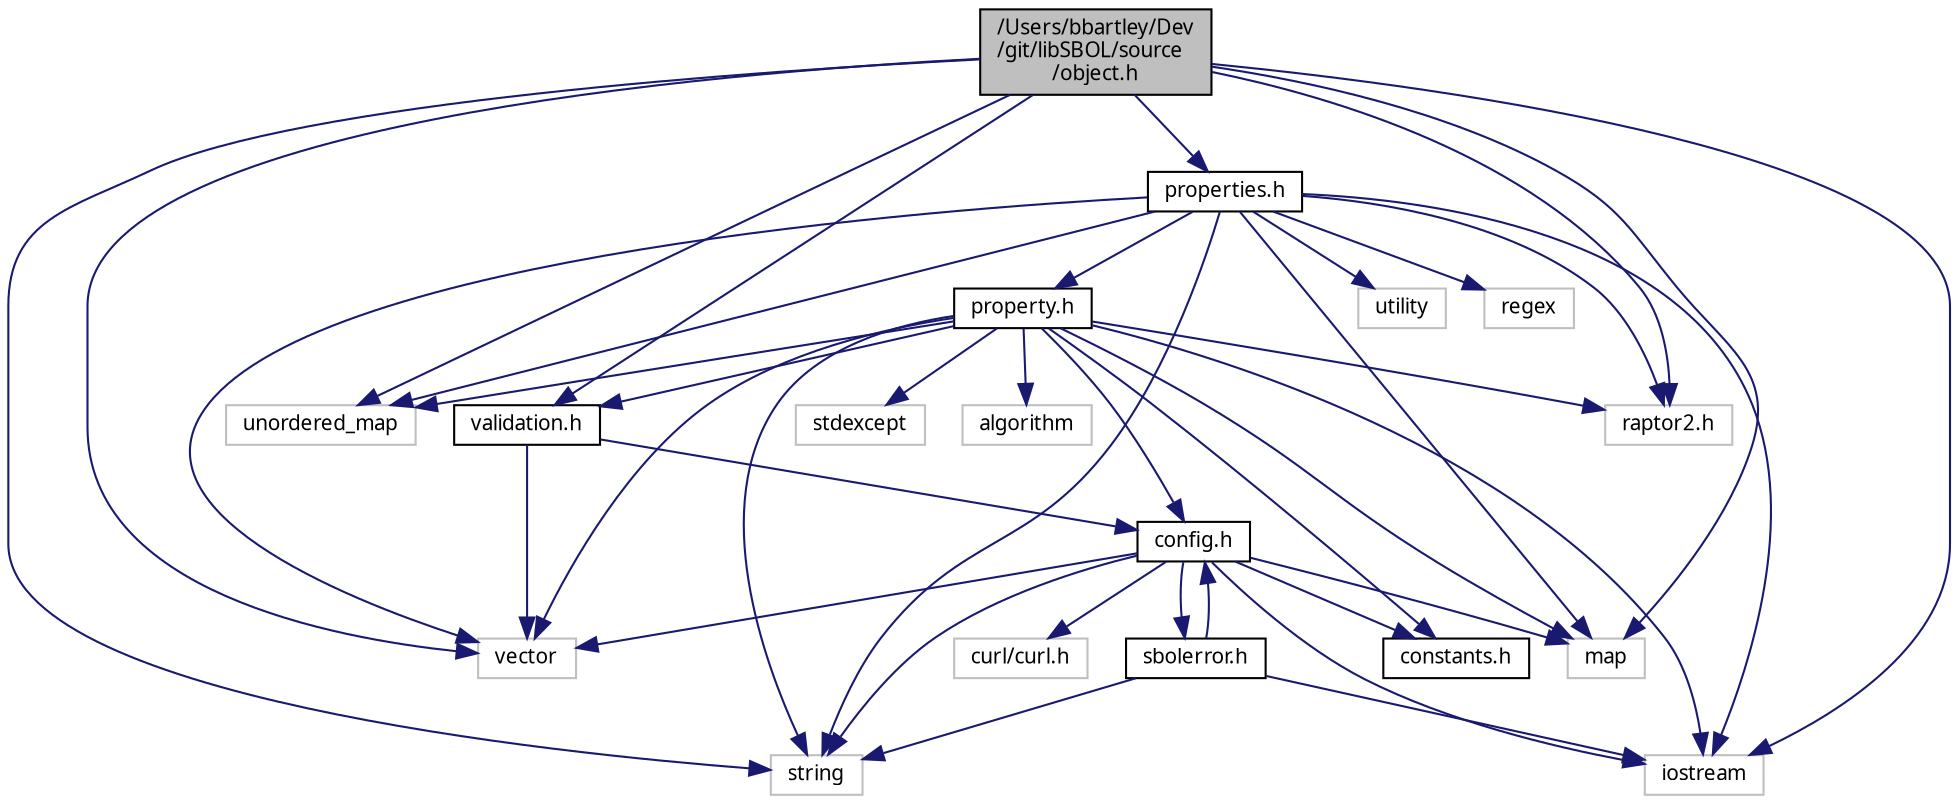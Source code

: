 digraph "/Users/bbartley/Dev/git/libSBOL/source/object.h"
{
  edge [fontname="FreeSans.ttf",fontsize="10",labelfontname="FreeSans.ttf",labelfontsize="10"];
  node [fontname="FreeSans.ttf",fontsize="10",shape=record];
  Node0 [label="/Users/bbartley/Dev\l/git/libSBOL/source\l/object.h",height=0.2,width=0.4,color="black", fillcolor="grey75", style="filled", fontcolor="black"];
  Node0 -> Node1 [color="midnightblue",fontsize="10",style="solid",fontname="FreeSans.ttf"];
  Node1 [label="validation.h",height=0.2,width=0.4,color="black", fillcolor="white", style="filled",URL="$validation_8h.html",tooltip="Validation rules. "];
  Node1 -> Node2 [color="midnightblue",fontsize="10",style="solid",fontname="FreeSans.ttf"];
  Node2 [label="vector",height=0.2,width=0.4,color="grey75", fillcolor="white", style="filled"];
  Node1 -> Node3 [color="midnightblue",fontsize="10",style="solid",fontname="FreeSans.ttf"];
  Node3 [label="config.h",height=0.2,width=0.4,color="black", fillcolor="white", style="filled",URL="$config_8h.html",tooltip="Global library options and configuration methods. "];
  Node3 -> Node4 [color="midnightblue",fontsize="10",style="solid",fontname="FreeSans.ttf"];
  Node4 [label="sbolerror.h",height=0.2,width=0.4,color="black", fillcolor="white", style="filled",URL="$sbolerror_8h.html",tooltip="SBOLError class and error codes. "];
  Node4 -> Node3 [color="midnightblue",fontsize="10",style="solid",fontname="FreeSans.ttf"];
  Node4 -> Node5 [color="midnightblue",fontsize="10",style="solid",fontname="FreeSans.ttf"];
  Node5 [label="string",height=0.2,width=0.4,color="grey75", fillcolor="white", style="filled"];
  Node4 -> Node6 [color="midnightblue",fontsize="10",style="solid",fontname="FreeSans.ttf"];
  Node6 [label="iostream",height=0.2,width=0.4,color="grey75", fillcolor="white", style="filled"];
  Node3 -> Node7 [color="midnightblue",fontsize="10",style="solid",fontname="FreeSans.ttf"];
  Node7 [label="constants.h",height=0.2,width=0.4,color="black", fillcolor="white", style="filled",URL="$constants_8h.html",tooltip="Users of libSBOL may find in this file useful and important symbols corresponding to commonly used on..."];
  Node3 -> Node5 [color="midnightblue",fontsize="10",style="solid",fontname="FreeSans.ttf"];
  Node3 -> Node8 [color="midnightblue",fontsize="10",style="solid",fontname="FreeSans.ttf"];
  Node8 [label="map",height=0.2,width=0.4,color="grey75", fillcolor="white", style="filled"];
  Node3 -> Node2 [color="midnightblue",fontsize="10",style="solid",fontname="FreeSans.ttf"];
  Node3 -> Node9 [color="midnightblue",fontsize="10",style="solid",fontname="FreeSans.ttf"];
  Node9 [label="curl/curl.h",height=0.2,width=0.4,color="grey75", fillcolor="white", style="filled"];
  Node3 -> Node6 [color="midnightblue",fontsize="10",style="solid",fontname="FreeSans.ttf"];
  Node0 -> Node10 [color="midnightblue",fontsize="10",style="solid",fontname="FreeSans.ttf"];
  Node10 [label="properties.h",height=0.2,width=0.4,color="black", fillcolor="white", style="filled",URL="$properties_8h.html",tooltip="Property template classes (eg, TextProperty, URIProperty, IntProperty) "];
  Node10 -> Node11 [color="midnightblue",fontsize="10",style="solid",fontname="FreeSans.ttf"];
  Node11 [label="property.h",height=0.2,width=0.4,color="black", fillcolor="white", style="filled",URL="$property_8h.html",tooltip="Property template classes (eg, TextProperty, URIProperty, IntProperty) "];
  Node11 -> Node7 [color="midnightblue",fontsize="10",style="solid",fontname="FreeSans.ttf"];
  Node11 -> Node3 [color="midnightblue",fontsize="10",style="solid",fontname="FreeSans.ttf"];
  Node11 -> Node1 [color="midnightblue",fontsize="10",style="solid",fontname="FreeSans.ttf"];
  Node11 -> Node12 [color="midnightblue",fontsize="10",style="solid",fontname="FreeSans.ttf"];
  Node12 [label="raptor2.h",height=0.2,width=0.4,color="grey75", fillcolor="white", style="filled"];
  Node11 -> Node5 [color="midnightblue",fontsize="10",style="solid",fontname="FreeSans.ttf"];
  Node11 -> Node2 [color="midnightblue",fontsize="10",style="solid",fontname="FreeSans.ttf"];
  Node11 -> Node6 [color="midnightblue",fontsize="10",style="solid",fontname="FreeSans.ttf"];
  Node11 -> Node8 [color="midnightblue",fontsize="10",style="solid",fontname="FreeSans.ttf"];
  Node11 -> Node13 [color="midnightblue",fontsize="10",style="solid",fontname="FreeSans.ttf"];
  Node13 [label="unordered_map",height=0.2,width=0.4,color="grey75", fillcolor="white", style="filled"];
  Node11 -> Node14 [color="midnightblue",fontsize="10",style="solid",fontname="FreeSans.ttf"];
  Node14 [label="stdexcept",height=0.2,width=0.4,color="grey75", fillcolor="white", style="filled"];
  Node11 -> Node15 [color="midnightblue",fontsize="10",style="solid",fontname="FreeSans.ttf"];
  Node15 [label="algorithm",height=0.2,width=0.4,color="grey75", fillcolor="white", style="filled"];
  Node10 -> Node12 [color="midnightblue",fontsize="10",style="solid",fontname="FreeSans.ttf"];
  Node10 -> Node5 [color="midnightblue",fontsize="10",style="solid",fontname="FreeSans.ttf"];
  Node10 -> Node2 [color="midnightblue",fontsize="10",style="solid",fontname="FreeSans.ttf"];
  Node10 -> Node6 [color="midnightblue",fontsize="10",style="solid",fontname="FreeSans.ttf"];
  Node10 -> Node8 [color="midnightblue",fontsize="10",style="solid",fontname="FreeSans.ttf"];
  Node10 -> Node13 [color="midnightblue",fontsize="10",style="solid",fontname="FreeSans.ttf"];
  Node10 -> Node16 [color="midnightblue",fontsize="10",style="solid",fontname="FreeSans.ttf"];
  Node16 [label="utility",height=0.2,width=0.4,color="grey75", fillcolor="white", style="filled"];
  Node10 -> Node17 [color="midnightblue",fontsize="10",style="solid",fontname="FreeSans.ttf"];
  Node17 [label="regex",height=0.2,width=0.4,color="grey75", fillcolor="white", style="filled"];
  Node0 -> Node12 [color="midnightblue",fontsize="10",style="solid",fontname="FreeSans.ttf"];
  Node0 -> Node5 [color="midnightblue",fontsize="10",style="solid",fontname="FreeSans.ttf"];
  Node0 -> Node2 [color="midnightblue",fontsize="10",style="solid",fontname="FreeSans.ttf"];
  Node0 -> Node6 [color="midnightblue",fontsize="10",style="solid",fontname="FreeSans.ttf"];
  Node0 -> Node8 [color="midnightblue",fontsize="10",style="solid",fontname="FreeSans.ttf"];
  Node0 -> Node13 [color="midnightblue",fontsize="10",style="solid",fontname="FreeSans.ttf"];
}
